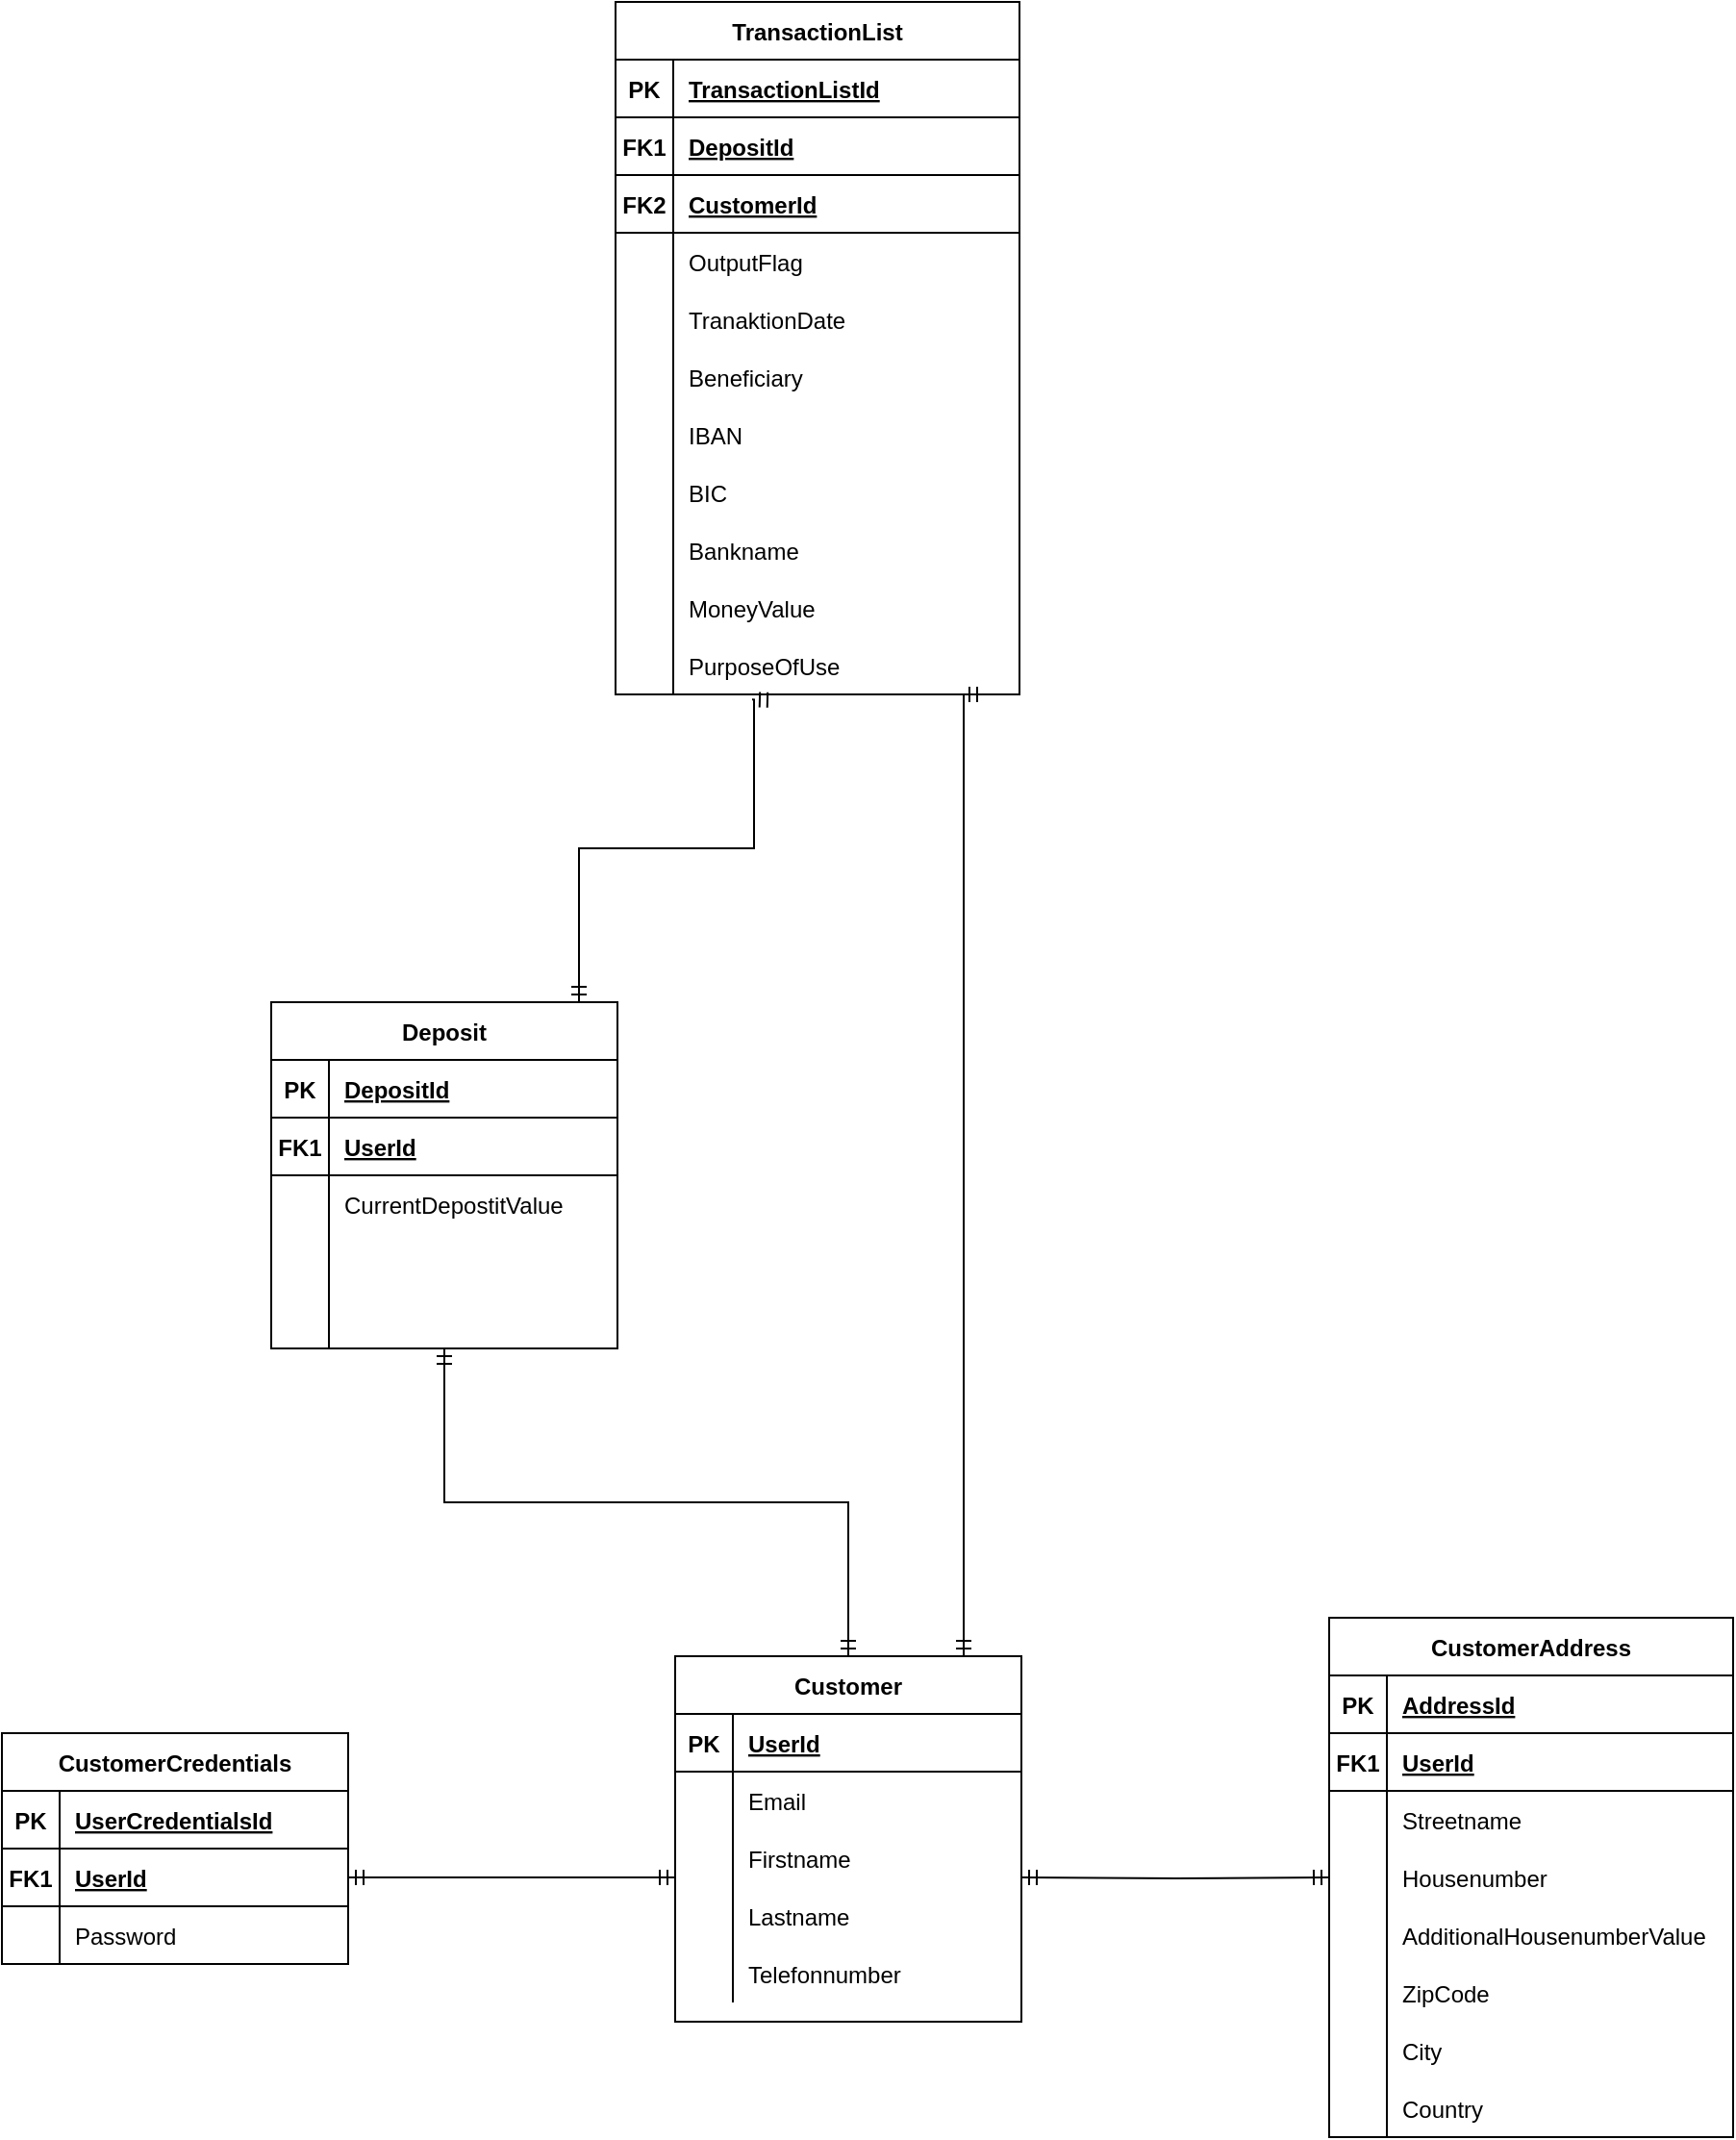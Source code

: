 <mxfile version="19.0.2" type="device"><diagram id="EHWP2yhvP0RErjmOrelv" name="Seite-1"><mxGraphModel dx="3384" dy="2558" grid="1" gridSize="10" guides="1" tooltips="1" connect="1" arrows="1" fold="1" page="1" pageScale="1" pageWidth="827" pageHeight="1169" math="0" shadow="0"><root><mxCell id="0"/><mxCell id="1" parent="0"/><mxCell id="FRujObegL5cwS1h0R5U5-16" value="CustomerCredentials" style="shape=table;startSize=30;container=1;collapsible=1;childLayout=tableLayout;fixedRows=1;rowLines=0;fontStyle=1;align=center;resizeLast=1;" parent="1" vertex="1"><mxGeometry x="-230" y="190" width="180" height="120" as="geometry"/></mxCell><mxCell id="FRujObegL5cwS1h0R5U5-201" value="" style="shape=tableRow;horizontal=0;startSize=0;swimlaneHead=0;swimlaneBody=0;fillColor=none;collapsible=0;dropTarget=0;points=[[0,0.5],[1,0.5]];portConstraint=eastwest;top=0;left=0;right=0;bottom=1;" parent="FRujObegL5cwS1h0R5U5-16" vertex="1"><mxGeometry y="30" width="180" height="30" as="geometry"/></mxCell><mxCell id="FRujObegL5cwS1h0R5U5-202" value="PK" style="shape=partialRectangle;connectable=0;fillColor=none;top=0;left=0;bottom=0;right=0;fontStyle=1;overflow=hidden;" parent="FRujObegL5cwS1h0R5U5-201" vertex="1"><mxGeometry width="30" height="30" as="geometry"><mxRectangle width="30" height="30" as="alternateBounds"/></mxGeometry></mxCell><mxCell id="FRujObegL5cwS1h0R5U5-203" value="UserCredentialsId" style="shape=partialRectangle;connectable=0;fillColor=none;top=0;left=0;bottom=0;right=0;align=left;spacingLeft=6;fontStyle=5;overflow=hidden;" parent="FRujObegL5cwS1h0R5U5-201" vertex="1"><mxGeometry x="30" width="150" height="30" as="geometry"><mxRectangle width="150" height="30" as="alternateBounds"/></mxGeometry></mxCell><mxCell id="FRujObegL5cwS1h0R5U5-17" value="" style="shape=tableRow;horizontal=0;startSize=0;swimlaneHead=0;swimlaneBody=0;fillColor=none;collapsible=0;dropTarget=0;points=[[0,0.5],[1,0.5]];portConstraint=eastwest;top=0;left=0;right=0;bottom=1;" parent="FRujObegL5cwS1h0R5U5-16" vertex="1"><mxGeometry y="60" width="180" height="30" as="geometry"/></mxCell><mxCell id="FRujObegL5cwS1h0R5U5-18" value="FK1" style="shape=partialRectangle;connectable=0;fillColor=none;top=0;left=0;bottom=0;right=0;fontStyle=1;overflow=hidden;" parent="FRujObegL5cwS1h0R5U5-17" vertex="1"><mxGeometry width="30" height="30" as="geometry"><mxRectangle width="30" height="30" as="alternateBounds"/></mxGeometry></mxCell><mxCell id="FRujObegL5cwS1h0R5U5-19" value="UserId" style="shape=partialRectangle;connectable=0;fillColor=none;top=0;left=0;bottom=0;right=0;align=left;spacingLeft=6;fontStyle=5;overflow=hidden;" parent="FRujObegL5cwS1h0R5U5-17" vertex="1"><mxGeometry x="30" width="150" height="30" as="geometry"><mxRectangle width="150" height="30" as="alternateBounds"/></mxGeometry></mxCell><mxCell id="FRujObegL5cwS1h0R5U5-135" value="" style="shape=tableRow;horizontal=0;startSize=0;swimlaneHead=0;swimlaneBody=0;fillColor=none;collapsible=0;dropTarget=0;points=[[0,0.5],[1,0.5]];portConstraint=eastwest;top=0;left=0;right=0;bottom=0;" parent="FRujObegL5cwS1h0R5U5-16" vertex="1"><mxGeometry y="90" width="180" height="30" as="geometry"/></mxCell><mxCell id="FRujObegL5cwS1h0R5U5-136" value="" style="shape=partialRectangle;connectable=0;fillColor=none;top=0;left=0;bottom=0;right=0;editable=1;overflow=hidden;" parent="FRujObegL5cwS1h0R5U5-135" vertex="1"><mxGeometry width="30" height="30" as="geometry"><mxRectangle width="30" height="30" as="alternateBounds"/></mxGeometry></mxCell><mxCell id="FRujObegL5cwS1h0R5U5-137" value="Password" style="shape=partialRectangle;connectable=0;fillColor=none;top=0;left=0;bottom=0;right=0;align=left;spacingLeft=6;overflow=hidden;" parent="FRujObegL5cwS1h0R5U5-135" vertex="1"><mxGeometry x="30" width="150" height="30" as="geometry"><mxRectangle width="150" height="30" as="alternateBounds"/></mxGeometry></mxCell><mxCell id="FRujObegL5cwS1h0R5U5-346" style="edgeStyle=orthogonalEdgeStyle;rounded=0;orthogonalLoop=1;jettySize=auto;html=1;entryX=0.5;entryY=1;entryDx=0;entryDy=0;entryPerimeter=0;startArrow=ERmandOne;startFill=0;endArrow=ERmandOne;endFill=0;" parent="1" source="FRujObegL5cwS1h0R5U5-49" target="FRujObegL5cwS1h0R5U5-132" edge="1"><mxGeometry relative="1" as="geometry"/></mxCell><mxCell id="8jt8br4Kr0Kzr2Fa1qpY-1" style="edgeStyle=orthogonalEdgeStyle;rounded=0;orthogonalLoop=1;jettySize=auto;html=1;startArrow=ERmandOne;startFill=0;endArrow=ERmandOne;endFill=0;entryX=0.857;entryY=1;entryDx=0;entryDy=0;entryPerimeter=0;" parent="1" source="FRujObegL5cwS1h0R5U5-49" target="PZEx9yLpL2m62syOx5NN-40" edge="1"><mxGeometry relative="1" as="geometry"><Array as="points"><mxPoint x="270" y="30"/><mxPoint x="270" y="30"/></Array><mxPoint x="270" y="-290" as="targetPoint"/></mxGeometry></mxCell><mxCell id="FRujObegL5cwS1h0R5U5-49" value="Customer" style="shape=table;startSize=30;container=1;collapsible=1;childLayout=tableLayout;fixedRows=1;rowLines=0;fontStyle=1;align=center;resizeLast=1;" parent="1" vertex="1"><mxGeometry x="120" y="150" width="180" height="190" as="geometry"/></mxCell><mxCell id="FRujObegL5cwS1h0R5U5-62" value="" style="shape=tableRow;horizontal=0;startSize=0;swimlaneHead=0;swimlaneBody=0;fillColor=none;collapsible=0;dropTarget=0;points=[[0,0.5],[1,0.5]];portConstraint=eastwest;top=0;left=0;right=0;bottom=1;" parent="FRujObegL5cwS1h0R5U5-49" vertex="1"><mxGeometry y="30" width="180" height="30" as="geometry"/></mxCell><mxCell id="FRujObegL5cwS1h0R5U5-63" value="PK" style="shape=partialRectangle;connectable=0;fillColor=none;top=0;left=0;bottom=0;right=0;fontStyle=1;overflow=hidden;" parent="FRujObegL5cwS1h0R5U5-62" vertex="1"><mxGeometry width="30" height="30" as="geometry"><mxRectangle width="30" height="30" as="alternateBounds"/></mxGeometry></mxCell><mxCell id="FRujObegL5cwS1h0R5U5-64" value="UserId" style="shape=partialRectangle;connectable=0;fillColor=none;top=0;left=0;bottom=0;right=0;align=left;spacingLeft=6;fontStyle=5;overflow=hidden;" parent="FRujObegL5cwS1h0R5U5-62" vertex="1"><mxGeometry x="30" width="150" height="30" as="geometry"><mxRectangle width="150" height="30" as="alternateBounds"/></mxGeometry></mxCell><mxCell id="FRujObegL5cwS1h0R5U5-53" value="" style="shape=tableRow;horizontal=0;startSize=0;swimlaneHead=0;swimlaneBody=0;fillColor=none;collapsible=0;dropTarget=0;points=[[0,0.5],[1,0.5]];portConstraint=eastwest;top=0;left=0;right=0;bottom=0;" parent="FRujObegL5cwS1h0R5U5-49" vertex="1"><mxGeometry y="60" width="180" height="30" as="geometry"/></mxCell><mxCell id="FRujObegL5cwS1h0R5U5-54" value="" style="shape=partialRectangle;connectable=0;fillColor=none;top=0;left=0;bottom=0;right=0;editable=1;overflow=hidden;" parent="FRujObegL5cwS1h0R5U5-53" vertex="1"><mxGeometry width="30" height="30" as="geometry"><mxRectangle width="30" height="30" as="alternateBounds"/></mxGeometry></mxCell><mxCell id="FRujObegL5cwS1h0R5U5-55" value="Email" style="shape=partialRectangle;connectable=0;fillColor=none;top=0;left=0;bottom=0;right=0;align=left;spacingLeft=6;overflow=hidden;" parent="FRujObegL5cwS1h0R5U5-53" vertex="1"><mxGeometry x="30" width="150" height="30" as="geometry"><mxRectangle width="150" height="30" as="alternateBounds"/></mxGeometry></mxCell><mxCell id="FRujObegL5cwS1h0R5U5-56" value="" style="shape=tableRow;horizontal=0;startSize=0;swimlaneHead=0;swimlaneBody=0;fillColor=none;collapsible=0;dropTarget=0;points=[[0,0.5],[1,0.5]];portConstraint=eastwest;top=0;left=0;right=0;bottom=0;" parent="FRujObegL5cwS1h0R5U5-49" vertex="1"><mxGeometry y="90" width="180" height="30" as="geometry"/></mxCell><mxCell id="FRujObegL5cwS1h0R5U5-57" value="" style="shape=partialRectangle;connectable=0;fillColor=none;top=0;left=0;bottom=0;right=0;editable=1;overflow=hidden;" parent="FRujObegL5cwS1h0R5U5-56" vertex="1"><mxGeometry width="30" height="30" as="geometry"><mxRectangle width="30" height="30" as="alternateBounds"/></mxGeometry></mxCell><mxCell id="FRujObegL5cwS1h0R5U5-58" value="Firstname" style="shape=partialRectangle;connectable=0;fillColor=none;top=0;left=0;bottom=0;right=0;align=left;spacingLeft=6;overflow=hidden;" parent="FRujObegL5cwS1h0R5U5-56" vertex="1"><mxGeometry x="30" width="150" height="30" as="geometry"><mxRectangle width="150" height="30" as="alternateBounds"/></mxGeometry></mxCell><mxCell id="FRujObegL5cwS1h0R5U5-198" value="" style="shape=tableRow;horizontal=0;startSize=0;swimlaneHead=0;swimlaneBody=0;fillColor=none;collapsible=0;dropTarget=0;points=[[0,0.5],[1,0.5]];portConstraint=eastwest;top=0;left=0;right=0;bottom=0;" parent="FRujObegL5cwS1h0R5U5-49" vertex="1"><mxGeometry y="120" width="180" height="30" as="geometry"/></mxCell><mxCell id="FRujObegL5cwS1h0R5U5-199" value="" style="shape=partialRectangle;connectable=0;fillColor=none;top=0;left=0;bottom=0;right=0;editable=1;overflow=hidden;" parent="FRujObegL5cwS1h0R5U5-198" vertex="1"><mxGeometry width="30" height="30" as="geometry"><mxRectangle width="30" height="30" as="alternateBounds"/></mxGeometry></mxCell><mxCell id="FRujObegL5cwS1h0R5U5-200" value="Lastname" style="shape=partialRectangle;connectable=0;fillColor=none;top=0;left=0;bottom=0;right=0;align=left;spacingLeft=6;overflow=hidden;" parent="FRujObegL5cwS1h0R5U5-198" vertex="1"><mxGeometry x="30" width="150" height="30" as="geometry"><mxRectangle width="150" height="30" as="alternateBounds"/></mxGeometry></mxCell><mxCell id="FRujObegL5cwS1h0R5U5-59" value="" style="shape=tableRow;horizontal=0;startSize=0;swimlaneHead=0;swimlaneBody=0;fillColor=none;collapsible=0;dropTarget=0;points=[[0,0.5],[1,0.5]];portConstraint=eastwest;top=0;left=0;right=0;bottom=0;" parent="FRujObegL5cwS1h0R5U5-49" vertex="1"><mxGeometry y="150" width="180" height="30" as="geometry"/></mxCell><mxCell id="FRujObegL5cwS1h0R5U5-60" value="" style="shape=partialRectangle;connectable=0;fillColor=none;top=0;left=0;bottom=0;right=0;editable=1;overflow=hidden;" parent="FRujObegL5cwS1h0R5U5-59" vertex="1"><mxGeometry width="30" height="30" as="geometry"><mxRectangle width="30" height="30" as="alternateBounds"/></mxGeometry></mxCell><mxCell id="FRujObegL5cwS1h0R5U5-61" value="Telefonnumber" style="shape=partialRectangle;connectable=0;fillColor=none;top=0;left=0;bottom=0;right=0;align=left;spacingLeft=6;overflow=hidden;" parent="FRujObegL5cwS1h0R5U5-59" vertex="1"><mxGeometry x="30" width="150" height="30" as="geometry"><mxRectangle width="150" height="30" as="alternateBounds"/></mxGeometry></mxCell><mxCell id="FRujObegL5cwS1h0R5U5-122" value="Deposit" style="shape=table;startSize=30;container=1;collapsible=1;childLayout=tableLayout;fixedRows=1;rowLines=0;fontStyle=1;align=center;resizeLast=1;" parent="1" vertex="1"><mxGeometry x="-90" y="-190" width="180" height="180" as="geometry"/></mxCell><mxCell id="FRujObegL5cwS1h0R5U5-176" value="" style="shape=tableRow;horizontal=0;startSize=0;swimlaneHead=0;swimlaneBody=0;fillColor=none;collapsible=0;dropTarget=0;points=[[0,0.5],[1,0.5]];portConstraint=eastwest;top=0;left=0;right=0;bottom=1;" parent="FRujObegL5cwS1h0R5U5-122" vertex="1"><mxGeometry y="30" width="180" height="30" as="geometry"/></mxCell><mxCell id="FRujObegL5cwS1h0R5U5-177" value="PK" style="shape=partialRectangle;connectable=0;fillColor=none;top=0;left=0;bottom=0;right=0;fontStyle=1;overflow=hidden;" parent="FRujObegL5cwS1h0R5U5-176" vertex="1"><mxGeometry width="30" height="30" as="geometry"><mxRectangle width="30" height="30" as="alternateBounds"/></mxGeometry></mxCell><mxCell id="FRujObegL5cwS1h0R5U5-178" value="DepositId" style="shape=partialRectangle;connectable=0;fillColor=none;top=0;left=0;bottom=0;right=0;align=left;spacingLeft=6;fontStyle=5;overflow=hidden;" parent="FRujObegL5cwS1h0R5U5-176" vertex="1"><mxGeometry x="30" width="150" height="30" as="geometry"><mxRectangle width="150" height="30" as="alternateBounds"/></mxGeometry></mxCell><mxCell id="FRujObegL5cwS1h0R5U5-216" value="" style="shape=tableRow;horizontal=0;startSize=0;swimlaneHead=0;swimlaneBody=0;fillColor=none;collapsible=0;dropTarget=0;points=[[0,0.5],[1,0.5]];portConstraint=eastwest;top=0;left=0;right=0;bottom=1;" parent="FRujObegL5cwS1h0R5U5-122" vertex="1"><mxGeometry y="60" width="180" height="30" as="geometry"/></mxCell><mxCell id="FRujObegL5cwS1h0R5U5-217" value="FK1" style="shape=partialRectangle;connectable=0;fillColor=none;top=0;left=0;bottom=0;right=0;fontStyle=1;overflow=hidden;" parent="FRujObegL5cwS1h0R5U5-216" vertex="1"><mxGeometry width="30" height="30" as="geometry"><mxRectangle width="30" height="30" as="alternateBounds"/></mxGeometry></mxCell><mxCell id="FRujObegL5cwS1h0R5U5-218" value="UserId" style="shape=partialRectangle;connectable=0;fillColor=none;top=0;left=0;bottom=0;right=0;align=left;spacingLeft=6;fontStyle=5;overflow=hidden;" parent="FRujObegL5cwS1h0R5U5-216" vertex="1"><mxGeometry x="30" width="150" height="30" as="geometry"><mxRectangle width="150" height="30" as="alternateBounds"/></mxGeometry></mxCell><mxCell id="FRujObegL5cwS1h0R5U5-126" value="" style="shape=tableRow;horizontal=0;startSize=0;swimlaneHead=0;swimlaneBody=0;fillColor=none;collapsible=0;dropTarget=0;points=[[0,0.5],[1,0.5]];portConstraint=eastwest;top=0;left=0;right=0;bottom=0;" parent="FRujObegL5cwS1h0R5U5-122" vertex="1"><mxGeometry y="90" width="180" height="30" as="geometry"/></mxCell><mxCell id="FRujObegL5cwS1h0R5U5-127" value="" style="shape=partialRectangle;connectable=0;fillColor=none;top=0;left=0;bottom=0;right=0;editable=1;overflow=hidden;" parent="FRujObegL5cwS1h0R5U5-126" vertex="1"><mxGeometry width="30" height="30" as="geometry"><mxRectangle width="30" height="30" as="alternateBounds"/></mxGeometry></mxCell><mxCell id="FRujObegL5cwS1h0R5U5-128" value="CurrentDepostitValue" style="shape=partialRectangle;connectable=0;fillColor=none;top=0;left=0;bottom=0;right=0;align=left;spacingLeft=6;overflow=hidden;" parent="FRujObegL5cwS1h0R5U5-126" vertex="1"><mxGeometry x="30" width="150" height="30" as="geometry"><mxRectangle width="150" height="30" as="alternateBounds"/></mxGeometry></mxCell><mxCell id="FRujObegL5cwS1h0R5U5-129" value="" style="shape=tableRow;horizontal=0;startSize=0;swimlaneHead=0;swimlaneBody=0;fillColor=none;collapsible=0;dropTarget=0;points=[[0,0.5],[1,0.5]];portConstraint=eastwest;top=0;left=0;right=0;bottom=0;" parent="FRujObegL5cwS1h0R5U5-122" vertex="1"><mxGeometry y="120" width="180" height="30" as="geometry"/></mxCell><mxCell id="FRujObegL5cwS1h0R5U5-130" value="" style="shape=partialRectangle;connectable=0;fillColor=none;top=0;left=0;bottom=0;right=0;editable=1;overflow=hidden;" parent="FRujObegL5cwS1h0R5U5-129" vertex="1"><mxGeometry width="30" height="30" as="geometry"><mxRectangle width="30" height="30" as="alternateBounds"/></mxGeometry></mxCell><mxCell id="FRujObegL5cwS1h0R5U5-131" value="" style="shape=partialRectangle;connectable=0;fillColor=none;top=0;left=0;bottom=0;right=0;align=left;spacingLeft=6;overflow=hidden;" parent="FRujObegL5cwS1h0R5U5-129" vertex="1"><mxGeometry x="30" width="150" height="30" as="geometry"><mxRectangle width="150" height="30" as="alternateBounds"/></mxGeometry></mxCell><mxCell id="FRujObegL5cwS1h0R5U5-132" value="" style="shape=tableRow;horizontal=0;startSize=0;swimlaneHead=0;swimlaneBody=0;fillColor=none;collapsible=0;dropTarget=0;points=[[0,0.5],[1,0.5]];portConstraint=eastwest;top=0;left=0;right=0;bottom=0;" parent="FRujObegL5cwS1h0R5U5-122" vertex="1"><mxGeometry y="150" width="180" height="30" as="geometry"/></mxCell><mxCell id="FRujObegL5cwS1h0R5U5-133" value="" style="shape=partialRectangle;connectable=0;fillColor=none;top=0;left=0;bottom=0;right=0;editable=1;overflow=hidden;" parent="FRujObegL5cwS1h0R5U5-132" vertex="1"><mxGeometry width="30" height="30" as="geometry"><mxRectangle width="30" height="30" as="alternateBounds"/></mxGeometry></mxCell><mxCell id="FRujObegL5cwS1h0R5U5-134" value="" style="shape=partialRectangle;connectable=0;fillColor=none;top=0;left=0;bottom=0;right=0;align=left;spacingLeft=6;overflow=hidden;" parent="FRujObegL5cwS1h0R5U5-132" vertex="1"><mxGeometry x="30" width="150" height="30" as="geometry"><mxRectangle width="150" height="30" as="alternateBounds"/></mxGeometry></mxCell><mxCell id="FRujObegL5cwS1h0R5U5-286" style="edgeStyle=orthogonalEdgeStyle;rounded=0;orthogonalLoop=1;jettySize=auto;html=1;startArrow=ERmandOne;startFill=0;endArrow=ERmandOne;endFill=0;exitX=0.338;exitY=1.089;exitDx=0;exitDy=0;exitPerimeter=0;" parent="1" source="PZEx9yLpL2m62syOx5NN-40" target="FRujObegL5cwS1h0R5U5-122" edge="1"><mxGeometry relative="1" as="geometry"><Array as="points"><mxPoint x="161" y="-270"/><mxPoint x="70" y="-270"/></Array><mxPoint x="200" y="-290" as="sourcePoint"/></mxGeometry></mxCell><mxCell id="FRujObegL5cwS1h0R5U5-262" value="TransactionList" style="shape=table;startSize=30;container=1;collapsible=1;childLayout=tableLayout;fixedRows=1;rowLines=0;fontStyle=1;align=center;resizeLast=1;" parent="1" vertex="1"><mxGeometry x="89" y="-710" width="210" height="360" as="geometry"/></mxCell><mxCell id="FRujObegL5cwS1h0R5U5-275" value="" style="shape=tableRow;horizontal=0;startSize=0;swimlaneHead=0;swimlaneBody=0;fillColor=none;collapsible=0;dropTarget=0;points=[[0,0.5],[1,0.5]];portConstraint=eastwest;top=0;left=0;right=0;bottom=1;" parent="FRujObegL5cwS1h0R5U5-262" vertex="1"><mxGeometry y="30" width="210" height="30" as="geometry"/></mxCell><mxCell id="FRujObegL5cwS1h0R5U5-276" value="PK" style="shape=partialRectangle;connectable=0;fillColor=none;top=0;left=0;bottom=0;right=0;fontStyle=1;overflow=hidden;" parent="FRujObegL5cwS1h0R5U5-275" vertex="1"><mxGeometry width="30" height="30" as="geometry"><mxRectangle width="30" height="30" as="alternateBounds"/></mxGeometry></mxCell><mxCell id="FRujObegL5cwS1h0R5U5-277" value="TransactionListId" style="shape=partialRectangle;connectable=0;fillColor=none;top=0;left=0;bottom=0;right=0;align=left;spacingLeft=6;fontStyle=5;overflow=hidden;" parent="FRujObegL5cwS1h0R5U5-275" vertex="1"><mxGeometry x="30" width="180" height="30" as="geometry"><mxRectangle width="180" height="30" as="alternateBounds"/></mxGeometry></mxCell><mxCell id="_9psKBNt81LC6Me8v6sL-7" value="" style="shape=tableRow;horizontal=0;startSize=0;swimlaneHead=0;swimlaneBody=0;fillColor=none;collapsible=0;dropTarget=0;points=[[0,0.5],[1,0.5]];portConstraint=eastwest;top=0;left=0;right=0;bottom=1;" parent="FRujObegL5cwS1h0R5U5-262" vertex="1"><mxGeometry y="60" width="210" height="30" as="geometry"/></mxCell><mxCell id="_9psKBNt81LC6Me8v6sL-8" value="FK1" style="shape=partialRectangle;connectable=0;fillColor=none;top=0;left=0;bottom=0;right=0;fontStyle=1;overflow=hidden;" parent="_9psKBNt81LC6Me8v6sL-7" vertex="1"><mxGeometry width="30" height="30" as="geometry"><mxRectangle width="30" height="30" as="alternateBounds"/></mxGeometry></mxCell><mxCell id="_9psKBNt81LC6Me8v6sL-9" value="DepositId" style="shape=partialRectangle;connectable=0;fillColor=none;top=0;left=0;bottom=0;right=0;align=left;spacingLeft=6;fontStyle=5;overflow=hidden;" parent="_9psKBNt81LC6Me8v6sL-7" vertex="1"><mxGeometry x="30" width="180" height="30" as="geometry"><mxRectangle width="180" height="30" as="alternateBounds"/></mxGeometry></mxCell><mxCell id="_9psKBNt81LC6Me8v6sL-10" value="" style="shape=tableRow;horizontal=0;startSize=0;swimlaneHead=0;swimlaneBody=0;fillColor=none;collapsible=0;dropTarget=0;points=[[0,0.5],[1,0.5]];portConstraint=eastwest;top=0;left=0;right=0;bottom=1;" parent="FRujObegL5cwS1h0R5U5-262" vertex="1"><mxGeometry y="90" width="210" height="30" as="geometry"/></mxCell><mxCell id="_9psKBNt81LC6Me8v6sL-11" value="FK2" style="shape=partialRectangle;connectable=0;fillColor=none;top=0;left=0;bottom=0;right=0;fontStyle=1;overflow=hidden;" parent="_9psKBNt81LC6Me8v6sL-10" vertex="1"><mxGeometry width="30" height="30" as="geometry"><mxRectangle width="30" height="30" as="alternateBounds"/></mxGeometry></mxCell><mxCell id="_9psKBNt81LC6Me8v6sL-12" value="CustomerId" style="shape=partialRectangle;connectable=0;fillColor=none;top=0;left=0;bottom=0;right=0;align=left;spacingLeft=6;fontStyle=5;overflow=hidden;" parent="_9psKBNt81LC6Me8v6sL-10" vertex="1"><mxGeometry x="30" width="180" height="30" as="geometry"><mxRectangle width="180" height="30" as="alternateBounds"/></mxGeometry></mxCell><mxCell id="FRujObegL5cwS1h0R5U5-266" value="" style="shape=tableRow;horizontal=0;startSize=0;swimlaneHead=0;swimlaneBody=0;fillColor=none;collapsible=0;dropTarget=0;points=[[0,0.5],[1,0.5]];portConstraint=eastwest;top=0;left=0;right=0;bottom=0;" parent="FRujObegL5cwS1h0R5U5-262" vertex="1"><mxGeometry y="120" width="210" height="30" as="geometry"/></mxCell><mxCell id="FRujObegL5cwS1h0R5U5-267" value="" style="shape=partialRectangle;connectable=0;fillColor=none;top=0;left=0;bottom=0;right=0;editable=1;overflow=hidden;" parent="FRujObegL5cwS1h0R5U5-266" vertex="1"><mxGeometry width="30" height="30" as="geometry"><mxRectangle width="30" height="30" as="alternateBounds"/></mxGeometry></mxCell><mxCell id="FRujObegL5cwS1h0R5U5-268" value="OutputFlag" style="shape=partialRectangle;connectable=0;fillColor=none;top=0;left=0;bottom=0;right=0;align=left;spacingLeft=6;overflow=hidden;" parent="FRujObegL5cwS1h0R5U5-266" vertex="1"><mxGeometry x="30" width="180" height="30" as="geometry"><mxRectangle width="180" height="30" as="alternateBounds"/></mxGeometry></mxCell><mxCell id="FRujObegL5cwS1h0R5U5-269" value="" style="shape=tableRow;horizontal=0;startSize=0;swimlaneHead=0;swimlaneBody=0;fillColor=none;collapsible=0;dropTarget=0;points=[[0,0.5],[1,0.5]];portConstraint=eastwest;top=0;left=0;right=0;bottom=0;" parent="FRujObegL5cwS1h0R5U5-262" vertex="1"><mxGeometry y="150" width="210" height="30" as="geometry"/></mxCell><mxCell id="FRujObegL5cwS1h0R5U5-270" value="" style="shape=partialRectangle;connectable=0;fillColor=none;top=0;left=0;bottom=0;right=0;editable=1;overflow=hidden;" parent="FRujObegL5cwS1h0R5U5-269" vertex="1"><mxGeometry width="30" height="30" as="geometry"><mxRectangle width="30" height="30" as="alternateBounds"/></mxGeometry></mxCell><mxCell id="FRujObegL5cwS1h0R5U5-271" value="TranaktionDate" style="shape=partialRectangle;connectable=0;fillColor=none;top=0;left=0;bottom=0;right=0;align=left;spacingLeft=6;overflow=hidden;" parent="FRujObegL5cwS1h0R5U5-269" vertex="1"><mxGeometry x="30" width="180" height="30" as="geometry"><mxRectangle width="180" height="30" as="alternateBounds"/></mxGeometry></mxCell><mxCell id="PZEx9yLpL2m62syOx5NN-25" value="" style="shape=tableRow;horizontal=0;startSize=0;swimlaneHead=0;swimlaneBody=0;fillColor=none;collapsible=0;dropTarget=0;points=[[0,0.5],[1,0.5]];portConstraint=eastwest;top=0;left=0;right=0;bottom=0;" parent="FRujObegL5cwS1h0R5U5-262" vertex="1"><mxGeometry y="180" width="210" height="30" as="geometry"/></mxCell><mxCell id="PZEx9yLpL2m62syOx5NN-26" value="" style="shape=partialRectangle;connectable=0;fillColor=none;top=0;left=0;bottom=0;right=0;editable=1;overflow=hidden;" parent="PZEx9yLpL2m62syOx5NN-25" vertex="1"><mxGeometry width="30" height="30" as="geometry"><mxRectangle width="30" height="30" as="alternateBounds"/></mxGeometry></mxCell><mxCell id="PZEx9yLpL2m62syOx5NN-27" value="Beneficiary" style="shape=partialRectangle;connectable=0;fillColor=none;top=0;left=0;bottom=0;right=0;align=left;spacingLeft=6;overflow=hidden;" parent="PZEx9yLpL2m62syOx5NN-25" vertex="1"><mxGeometry x="30" width="180" height="30" as="geometry"><mxRectangle width="180" height="30" as="alternateBounds"/></mxGeometry></mxCell><mxCell id="PZEx9yLpL2m62syOx5NN-28" value="" style="shape=tableRow;horizontal=0;startSize=0;swimlaneHead=0;swimlaneBody=0;fillColor=none;collapsible=0;dropTarget=0;points=[[0,0.5],[1,0.5]];portConstraint=eastwest;top=0;left=0;right=0;bottom=0;" parent="FRujObegL5cwS1h0R5U5-262" vertex="1"><mxGeometry y="210" width="210" height="30" as="geometry"/></mxCell><mxCell id="PZEx9yLpL2m62syOx5NN-29" value="" style="shape=partialRectangle;connectable=0;fillColor=none;top=0;left=0;bottom=0;right=0;editable=1;overflow=hidden;" parent="PZEx9yLpL2m62syOx5NN-28" vertex="1"><mxGeometry width="30" height="30" as="geometry"><mxRectangle width="30" height="30" as="alternateBounds"/></mxGeometry></mxCell><mxCell id="PZEx9yLpL2m62syOx5NN-30" value="IBAN" style="shape=partialRectangle;connectable=0;fillColor=none;top=0;left=0;bottom=0;right=0;align=left;spacingLeft=6;overflow=hidden;" parent="PZEx9yLpL2m62syOx5NN-28" vertex="1"><mxGeometry x="30" width="180" height="30" as="geometry"><mxRectangle width="180" height="30" as="alternateBounds"/></mxGeometry></mxCell><mxCell id="PZEx9yLpL2m62syOx5NN-31" value="" style="shape=tableRow;horizontal=0;startSize=0;swimlaneHead=0;swimlaneBody=0;fillColor=none;collapsible=0;dropTarget=0;points=[[0,0.5],[1,0.5]];portConstraint=eastwest;top=0;left=0;right=0;bottom=0;" parent="FRujObegL5cwS1h0R5U5-262" vertex="1"><mxGeometry y="240" width="210" height="30" as="geometry"/></mxCell><mxCell id="PZEx9yLpL2m62syOx5NN-32" value="" style="shape=partialRectangle;connectable=0;fillColor=none;top=0;left=0;bottom=0;right=0;editable=1;overflow=hidden;" parent="PZEx9yLpL2m62syOx5NN-31" vertex="1"><mxGeometry width="30" height="30" as="geometry"><mxRectangle width="30" height="30" as="alternateBounds"/></mxGeometry></mxCell><mxCell id="PZEx9yLpL2m62syOx5NN-33" value="BIC" style="shape=partialRectangle;connectable=0;fillColor=none;top=0;left=0;bottom=0;right=0;align=left;spacingLeft=6;overflow=hidden;" parent="PZEx9yLpL2m62syOx5NN-31" vertex="1"><mxGeometry x="30" width="180" height="30" as="geometry"><mxRectangle width="180" height="30" as="alternateBounds"/></mxGeometry></mxCell><mxCell id="PZEx9yLpL2m62syOx5NN-34" value="" style="shape=tableRow;horizontal=0;startSize=0;swimlaneHead=0;swimlaneBody=0;fillColor=none;collapsible=0;dropTarget=0;points=[[0,0.5],[1,0.5]];portConstraint=eastwest;top=0;left=0;right=0;bottom=0;" parent="FRujObegL5cwS1h0R5U5-262" vertex="1"><mxGeometry y="270" width="210" height="30" as="geometry"/></mxCell><mxCell id="PZEx9yLpL2m62syOx5NN-35" value="" style="shape=partialRectangle;connectable=0;fillColor=none;top=0;left=0;bottom=0;right=0;editable=1;overflow=hidden;" parent="PZEx9yLpL2m62syOx5NN-34" vertex="1"><mxGeometry width="30" height="30" as="geometry"><mxRectangle width="30" height="30" as="alternateBounds"/></mxGeometry></mxCell><mxCell id="PZEx9yLpL2m62syOx5NN-36" value="Bankname" style="shape=partialRectangle;connectable=0;fillColor=none;top=0;left=0;bottom=0;right=0;align=left;spacingLeft=6;overflow=hidden;" parent="PZEx9yLpL2m62syOx5NN-34" vertex="1"><mxGeometry x="30" width="180" height="30" as="geometry"><mxRectangle width="180" height="30" as="alternateBounds"/></mxGeometry></mxCell><mxCell id="PZEx9yLpL2m62syOx5NN-37" value="" style="shape=tableRow;horizontal=0;startSize=0;swimlaneHead=0;swimlaneBody=0;fillColor=none;collapsible=0;dropTarget=0;points=[[0,0.5],[1,0.5]];portConstraint=eastwest;top=0;left=0;right=0;bottom=0;" parent="FRujObegL5cwS1h0R5U5-262" vertex="1"><mxGeometry y="300" width="210" height="30" as="geometry"/></mxCell><mxCell id="PZEx9yLpL2m62syOx5NN-38" value="" style="shape=partialRectangle;connectable=0;fillColor=none;top=0;left=0;bottom=0;right=0;editable=1;overflow=hidden;" parent="PZEx9yLpL2m62syOx5NN-37" vertex="1"><mxGeometry width="30" height="30" as="geometry"><mxRectangle width="30" height="30" as="alternateBounds"/></mxGeometry></mxCell><mxCell id="PZEx9yLpL2m62syOx5NN-39" value="MoneyValue" style="shape=partialRectangle;connectable=0;fillColor=none;top=0;left=0;bottom=0;right=0;align=left;spacingLeft=6;overflow=hidden;" parent="PZEx9yLpL2m62syOx5NN-37" vertex="1"><mxGeometry x="30" width="180" height="30" as="geometry"><mxRectangle width="180" height="30" as="alternateBounds"/></mxGeometry></mxCell><mxCell id="PZEx9yLpL2m62syOx5NN-40" value="" style="shape=tableRow;horizontal=0;startSize=0;swimlaneHead=0;swimlaneBody=0;fillColor=none;collapsible=0;dropTarget=0;points=[[0,0.5],[1,0.5]];portConstraint=eastwest;top=0;left=0;right=0;bottom=0;" parent="FRujObegL5cwS1h0R5U5-262" vertex="1"><mxGeometry y="330" width="210" height="30" as="geometry"/></mxCell><mxCell id="PZEx9yLpL2m62syOx5NN-41" value="" style="shape=partialRectangle;connectable=0;fillColor=none;top=0;left=0;bottom=0;right=0;editable=1;overflow=hidden;" parent="PZEx9yLpL2m62syOx5NN-40" vertex="1"><mxGeometry width="30" height="30" as="geometry"><mxRectangle width="30" height="30" as="alternateBounds"/></mxGeometry></mxCell><mxCell id="PZEx9yLpL2m62syOx5NN-42" value="PurposeOfUse" style="shape=partialRectangle;connectable=0;fillColor=none;top=0;left=0;bottom=0;right=0;align=left;spacingLeft=6;overflow=hidden;" parent="PZEx9yLpL2m62syOx5NN-40" vertex="1"><mxGeometry x="30" width="180" height="30" as="geometry"><mxRectangle width="180" height="30" as="alternateBounds"/></mxGeometry></mxCell><mxCell id="FRujObegL5cwS1h0R5U5-312" value="" style="shape=partialRectangle;connectable=0;fillColor=none;top=0;left=0;bottom=0;right=0;align=left;spacingLeft=6;fontStyle=5;overflow=hidden;" parent="1" vertex="1"><mxGeometry x="370" y="220" width="230" height="30" as="geometry"><mxRectangle width="230" height="30" as="alternateBounds"/></mxGeometry></mxCell><mxCell id="FRujObegL5cwS1h0R5U5-314" value="" style="shape=partialRectangle;connectable=0;fillColor=none;top=0;left=0;bottom=0;right=0;align=left;spacingLeft=6;fontStyle=5;overflow=hidden;" parent="1" vertex="1"><mxGeometry x="370" y="250" width="230" height="30" as="geometry"><mxRectangle width="230" height="30" as="alternateBounds"/></mxGeometry></mxCell><mxCell id="FRujObegL5cwS1h0R5U5-318" value="" style="shape=partialRectangle;connectable=0;fillColor=none;top=0;left=0;bottom=0;right=0;align=left;spacingLeft=6;overflow=hidden;" parent="1" vertex="1"><mxGeometry x="370" y="370" width="230" height="30" as="geometry"><mxRectangle width="230" height="30" as="alternateBounds"/></mxGeometry></mxCell><mxCell id="FRujObegL5cwS1h0R5U5-321" value="CustomerAddress" style="shape=table;startSize=30;container=1;collapsible=1;childLayout=tableLayout;fixedRows=1;rowLines=0;fontStyle=1;align=center;resizeLast=1;" parent="1" vertex="1"><mxGeometry x="460" y="130" width="210" height="270" as="geometry"/></mxCell><mxCell id="FRujObegL5cwS1h0R5U5-334" value="" style="shape=tableRow;horizontal=0;startSize=0;swimlaneHead=0;swimlaneBody=0;fillColor=none;collapsible=0;dropTarget=0;points=[[0,0.5],[1,0.5]];portConstraint=eastwest;top=0;left=0;right=0;bottom=1;" parent="FRujObegL5cwS1h0R5U5-321" vertex="1"><mxGeometry y="30" width="210" height="30" as="geometry"/></mxCell><mxCell id="FRujObegL5cwS1h0R5U5-335" value="PK" style="shape=partialRectangle;connectable=0;fillColor=none;top=0;left=0;bottom=0;right=0;fontStyle=1;overflow=hidden;" parent="FRujObegL5cwS1h0R5U5-334" vertex="1"><mxGeometry width="30" height="30" as="geometry"><mxRectangle width="30" height="30" as="alternateBounds"/></mxGeometry></mxCell><mxCell id="FRujObegL5cwS1h0R5U5-336" value="AddressId" style="shape=partialRectangle;connectable=0;fillColor=none;top=0;left=0;bottom=0;right=0;align=left;spacingLeft=6;fontStyle=5;overflow=hidden;" parent="FRujObegL5cwS1h0R5U5-334" vertex="1"><mxGeometry x="30" width="180" height="30" as="geometry"><mxRectangle width="180" height="30" as="alternateBounds"/></mxGeometry></mxCell><mxCell id="FRujObegL5cwS1h0R5U5-322" value="" style="shape=tableRow;horizontal=0;startSize=0;swimlaneHead=0;swimlaneBody=0;fillColor=none;collapsible=0;dropTarget=0;points=[[0,0.5],[1,0.5]];portConstraint=eastwest;top=0;left=0;right=0;bottom=1;" parent="FRujObegL5cwS1h0R5U5-321" vertex="1"><mxGeometry y="60" width="210" height="30" as="geometry"/></mxCell><mxCell id="FRujObegL5cwS1h0R5U5-323" value="FK1" style="shape=partialRectangle;connectable=0;fillColor=none;top=0;left=0;bottom=0;right=0;fontStyle=1;overflow=hidden;" parent="FRujObegL5cwS1h0R5U5-322" vertex="1"><mxGeometry width="30" height="30" as="geometry"><mxRectangle width="30" height="30" as="alternateBounds"/></mxGeometry></mxCell><mxCell id="FRujObegL5cwS1h0R5U5-324" value="UserId" style="shape=partialRectangle;connectable=0;fillColor=none;top=0;left=0;bottom=0;right=0;align=left;spacingLeft=6;fontStyle=5;overflow=hidden;" parent="FRujObegL5cwS1h0R5U5-322" vertex="1"><mxGeometry x="30" width="180" height="30" as="geometry"><mxRectangle width="180" height="30" as="alternateBounds"/></mxGeometry></mxCell><mxCell id="FRujObegL5cwS1h0R5U5-325" value="" style="shape=tableRow;horizontal=0;startSize=0;swimlaneHead=0;swimlaneBody=0;fillColor=none;collapsible=0;dropTarget=0;points=[[0,0.5],[1,0.5]];portConstraint=eastwest;top=0;left=0;right=0;bottom=0;" parent="FRujObegL5cwS1h0R5U5-321" vertex="1"><mxGeometry y="90" width="210" height="30" as="geometry"/></mxCell><mxCell id="FRujObegL5cwS1h0R5U5-326" value="" style="shape=partialRectangle;connectable=0;fillColor=none;top=0;left=0;bottom=0;right=0;editable=1;overflow=hidden;" parent="FRujObegL5cwS1h0R5U5-325" vertex="1"><mxGeometry width="30" height="30" as="geometry"><mxRectangle width="30" height="30" as="alternateBounds"/></mxGeometry></mxCell><mxCell id="FRujObegL5cwS1h0R5U5-327" value="Streetname" style="shape=partialRectangle;connectable=0;fillColor=none;top=0;left=0;bottom=0;right=0;align=left;spacingLeft=6;overflow=hidden;" parent="FRujObegL5cwS1h0R5U5-325" vertex="1"><mxGeometry x="30" width="180" height="30" as="geometry"><mxRectangle width="180" height="30" as="alternateBounds"/></mxGeometry></mxCell><mxCell id="FRujObegL5cwS1h0R5U5-328" value="" style="shape=tableRow;horizontal=0;startSize=0;swimlaneHead=0;swimlaneBody=0;fillColor=none;collapsible=0;dropTarget=0;points=[[0,0.5],[1,0.5]];portConstraint=eastwest;top=0;left=0;right=0;bottom=0;" parent="FRujObegL5cwS1h0R5U5-321" vertex="1"><mxGeometry y="120" width="210" height="30" as="geometry"/></mxCell><mxCell id="FRujObegL5cwS1h0R5U5-329" value="" style="shape=partialRectangle;connectable=0;fillColor=none;top=0;left=0;bottom=0;right=0;editable=1;overflow=hidden;" parent="FRujObegL5cwS1h0R5U5-328" vertex="1"><mxGeometry width="30" height="30" as="geometry"><mxRectangle width="30" height="30" as="alternateBounds"/></mxGeometry></mxCell><mxCell id="FRujObegL5cwS1h0R5U5-330" value="Housenumber" style="shape=partialRectangle;connectable=0;fillColor=none;top=0;left=0;bottom=0;right=0;align=left;spacingLeft=6;overflow=hidden;" parent="FRujObegL5cwS1h0R5U5-328" vertex="1"><mxGeometry x="30" width="180" height="30" as="geometry"><mxRectangle width="180" height="30" as="alternateBounds"/></mxGeometry></mxCell><mxCell id="FRujObegL5cwS1h0R5U5-337" value="" style="shape=tableRow;horizontal=0;startSize=0;swimlaneHead=0;swimlaneBody=0;fillColor=none;collapsible=0;dropTarget=0;points=[[0,0.5],[1,0.5]];portConstraint=eastwest;top=0;left=0;right=0;bottom=0;" parent="FRujObegL5cwS1h0R5U5-321" vertex="1"><mxGeometry y="150" width="210" height="30" as="geometry"/></mxCell><mxCell id="FRujObegL5cwS1h0R5U5-338" value="" style="shape=partialRectangle;connectable=0;fillColor=none;top=0;left=0;bottom=0;right=0;editable=1;overflow=hidden;" parent="FRujObegL5cwS1h0R5U5-337" vertex="1"><mxGeometry width="30" height="30" as="geometry"><mxRectangle width="30" height="30" as="alternateBounds"/></mxGeometry></mxCell><mxCell id="FRujObegL5cwS1h0R5U5-339" value="AdditionalHousenumberValue" style="shape=partialRectangle;connectable=0;fillColor=none;top=0;left=0;bottom=0;right=0;align=left;spacingLeft=6;overflow=hidden;" parent="FRujObegL5cwS1h0R5U5-337" vertex="1"><mxGeometry x="30" width="180" height="30" as="geometry"><mxRectangle width="180" height="30" as="alternateBounds"/></mxGeometry></mxCell><mxCell id="FRujObegL5cwS1h0R5U5-340" value="" style="shape=tableRow;horizontal=0;startSize=0;swimlaneHead=0;swimlaneBody=0;fillColor=none;collapsible=0;dropTarget=0;points=[[0,0.5],[1,0.5]];portConstraint=eastwest;top=0;left=0;right=0;bottom=0;" parent="FRujObegL5cwS1h0R5U5-321" vertex="1"><mxGeometry y="180" width="210" height="30" as="geometry"/></mxCell><mxCell id="FRujObegL5cwS1h0R5U5-341" value="" style="shape=partialRectangle;connectable=0;fillColor=none;top=0;left=0;bottom=0;right=0;editable=1;overflow=hidden;" parent="FRujObegL5cwS1h0R5U5-340" vertex="1"><mxGeometry width="30" height="30" as="geometry"><mxRectangle width="30" height="30" as="alternateBounds"/></mxGeometry></mxCell><mxCell id="FRujObegL5cwS1h0R5U5-342" value="ZipCode" style="shape=partialRectangle;connectable=0;fillColor=none;top=0;left=0;bottom=0;right=0;align=left;spacingLeft=6;overflow=hidden;" parent="FRujObegL5cwS1h0R5U5-340" vertex="1"><mxGeometry x="30" width="180" height="30" as="geometry"><mxRectangle width="180" height="30" as="alternateBounds"/></mxGeometry></mxCell><mxCell id="FRujObegL5cwS1h0R5U5-343" value="" style="shape=tableRow;horizontal=0;startSize=0;swimlaneHead=0;swimlaneBody=0;fillColor=none;collapsible=0;dropTarget=0;points=[[0,0.5],[1,0.5]];portConstraint=eastwest;top=0;left=0;right=0;bottom=0;" parent="FRujObegL5cwS1h0R5U5-321" vertex="1"><mxGeometry y="210" width="210" height="30" as="geometry"/></mxCell><mxCell id="FRujObegL5cwS1h0R5U5-344" value="" style="shape=partialRectangle;connectable=0;fillColor=none;top=0;left=0;bottom=0;right=0;editable=1;overflow=hidden;" parent="FRujObegL5cwS1h0R5U5-343" vertex="1"><mxGeometry width="30" height="30" as="geometry"><mxRectangle width="30" height="30" as="alternateBounds"/></mxGeometry></mxCell><mxCell id="FRujObegL5cwS1h0R5U5-345" value="City" style="shape=partialRectangle;connectable=0;fillColor=none;top=0;left=0;bottom=0;right=0;align=left;spacingLeft=6;overflow=hidden;" parent="FRujObegL5cwS1h0R5U5-343" vertex="1"><mxGeometry x="30" width="180" height="30" as="geometry"><mxRectangle width="180" height="30" as="alternateBounds"/></mxGeometry></mxCell><mxCell id="FRujObegL5cwS1h0R5U5-331" value="" style="shape=tableRow;horizontal=0;startSize=0;swimlaneHead=0;swimlaneBody=0;fillColor=none;collapsible=0;dropTarget=0;points=[[0,0.5],[1,0.5]];portConstraint=eastwest;top=0;left=0;right=0;bottom=0;" parent="FRujObegL5cwS1h0R5U5-321" vertex="1"><mxGeometry y="240" width="210" height="30" as="geometry"/></mxCell><mxCell id="FRujObegL5cwS1h0R5U5-332" value="" style="shape=partialRectangle;connectable=0;fillColor=none;top=0;left=0;bottom=0;right=0;editable=1;overflow=hidden;" parent="FRujObegL5cwS1h0R5U5-331" vertex="1"><mxGeometry width="30" height="30" as="geometry"><mxRectangle width="30" height="30" as="alternateBounds"/></mxGeometry></mxCell><mxCell id="FRujObegL5cwS1h0R5U5-333" value="Country" style="shape=partialRectangle;connectable=0;fillColor=none;top=0;left=0;bottom=0;right=0;align=left;spacingLeft=6;overflow=hidden;" parent="FRujObegL5cwS1h0R5U5-331" vertex="1"><mxGeometry x="30" width="180" height="30" as="geometry"><mxRectangle width="180" height="30" as="alternateBounds"/></mxGeometry></mxCell><mxCell id="FRujObegL5cwS1h0R5U5-347" style="edgeStyle=orthogonalEdgeStyle;rounded=0;orthogonalLoop=1;jettySize=auto;html=1;entryX=0;entryY=0.5;entryDx=0;entryDy=0;startArrow=ERmandOne;startFill=0;endArrow=ERmandOne;endFill=0;exitX=1;exitY=0.5;exitDx=0;exitDy=0;" parent="1" source="FRujObegL5cwS1h0R5U5-17" edge="1"><mxGeometry relative="1" as="geometry"><mxPoint x="120" y="265" as="targetPoint"/></mxGeometry></mxCell><mxCell id="FRujObegL5cwS1h0R5U5-351" style="edgeStyle=orthogonalEdgeStyle;rounded=0;orthogonalLoop=1;jettySize=auto;html=1;entryX=0;entryY=0.5;entryDx=0;entryDy=0;startArrow=ERmandOne;startFill=0;endArrow=ERmandOne;endFill=0;" parent="1" target="FRujObegL5cwS1h0R5U5-328" edge="1"><mxGeometry relative="1" as="geometry"><mxPoint x="300" y="265" as="sourcePoint"/></mxGeometry></mxCell></root></mxGraphModel></diagram></mxfile>